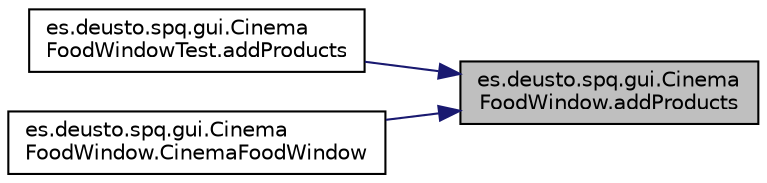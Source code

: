 digraph "es.deusto.spq.gui.CinemaFoodWindow.addProducts"
{
 // LATEX_PDF_SIZE
  edge [fontname="Helvetica",fontsize="10",labelfontname="Helvetica",labelfontsize="10"];
  node [fontname="Helvetica",fontsize="10",shape=record];
  rankdir="RL";
  Node1 [label="es.deusto.spq.gui.Cinema\lFoodWindow.addProducts",height=0.2,width=0.4,color="black", fillcolor="grey75", style="filled", fontcolor="black",tooltip=" "];
  Node1 -> Node2 [dir="back",color="midnightblue",fontsize="10",style="solid",fontname="Helvetica"];
  Node2 [label="es.deusto.spq.gui.Cinema\lFoodWindowTest.addProducts",height=0.2,width=0.4,color="black", fillcolor="white", style="filled",URL="$classes_1_1deusto_1_1spq_1_1gui_1_1_cinema_food_window_test.html#ad552c4b13f112dd217ff1dc3ba6c6fd9",tooltip=" "];
  Node1 -> Node3 [dir="back",color="midnightblue",fontsize="10",style="solid",fontname="Helvetica"];
  Node3 [label="es.deusto.spq.gui.Cinema\lFoodWindow.CinemaFoodWindow",height=0.2,width=0.4,color="black", fillcolor="white", style="filled",URL="$classes_1_1deusto_1_1spq_1_1gui_1_1_cinema_food_window.html#ac9232fabcc48069ad2d5aaec8bfde5bd",tooltip=" "];
}
